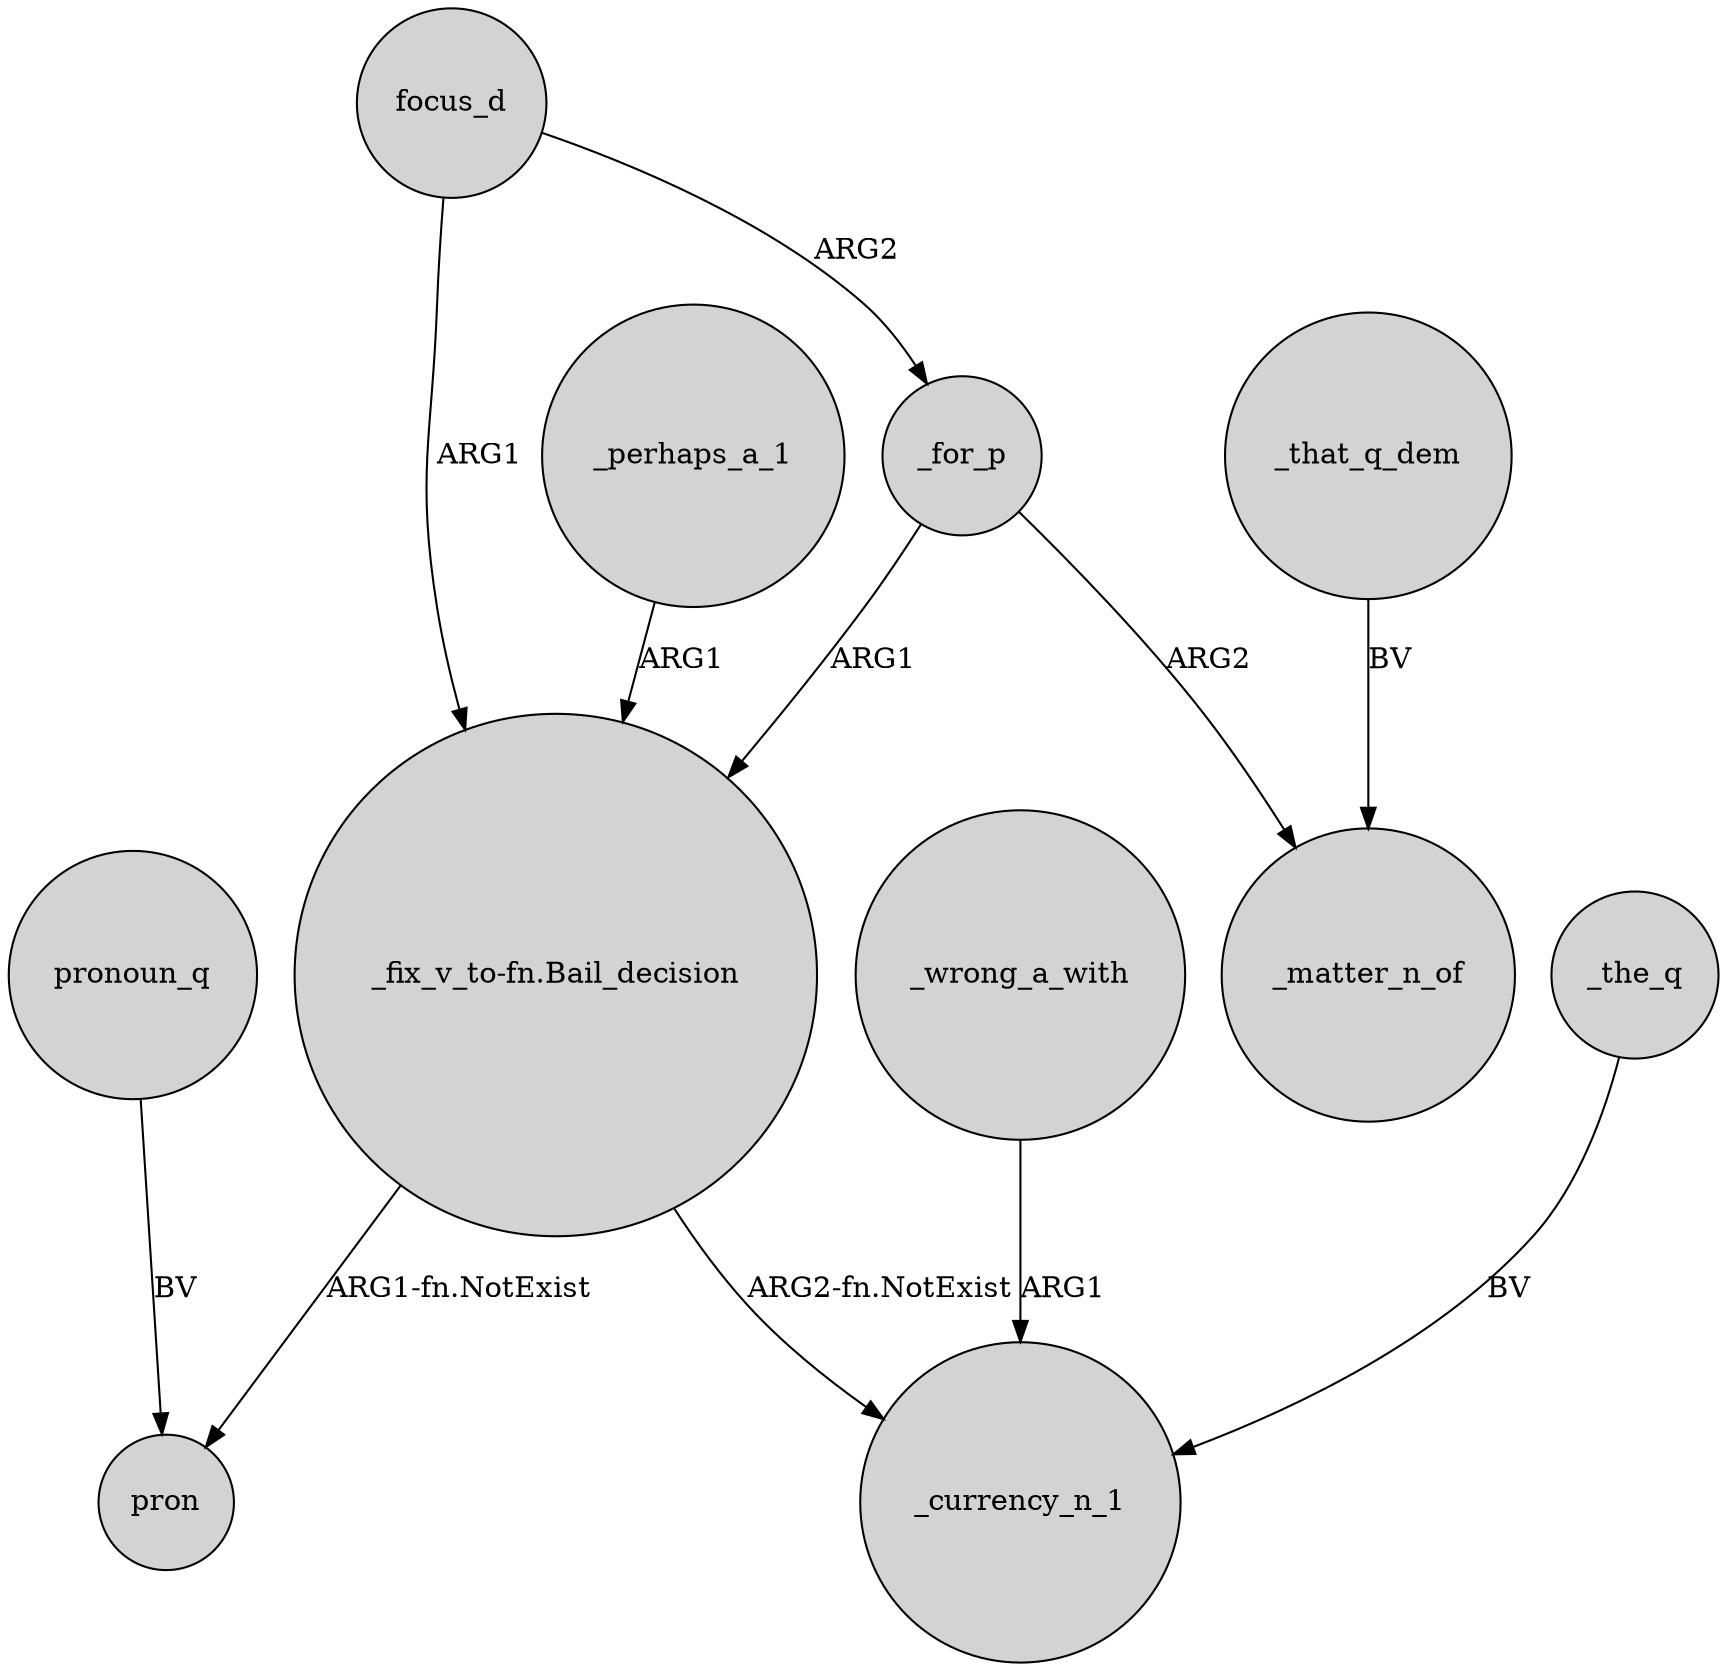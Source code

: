 digraph {
	node [shape=circle style=filled]
	"_fix_v_to-fn.Bail_decision" -> pron [label="ARG1-fn.NotExist"]
	_for_p -> "_fix_v_to-fn.Bail_decision" [label=ARG1]
	_that_q_dem -> _matter_n_of [label=BV]
	_wrong_a_with -> _currency_n_1 [label=ARG1]
	_the_q -> _currency_n_1 [label=BV]
	_perhaps_a_1 -> "_fix_v_to-fn.Bail_decision" [label=ARG1]
	"_fix_v_to-fn.Bail_decision" -> _currency_n_1 [label="ARG2-fn.NotExist"]
	focus_d -> _for_p [label=ARG2]
	_for_p -> _matter_n_of [label=ARG2]
	focus_d -> "_fix_v_to-fn.Bail_decision" [label=ARG1]
	pronoun_q -> pron [label=BV]
}
